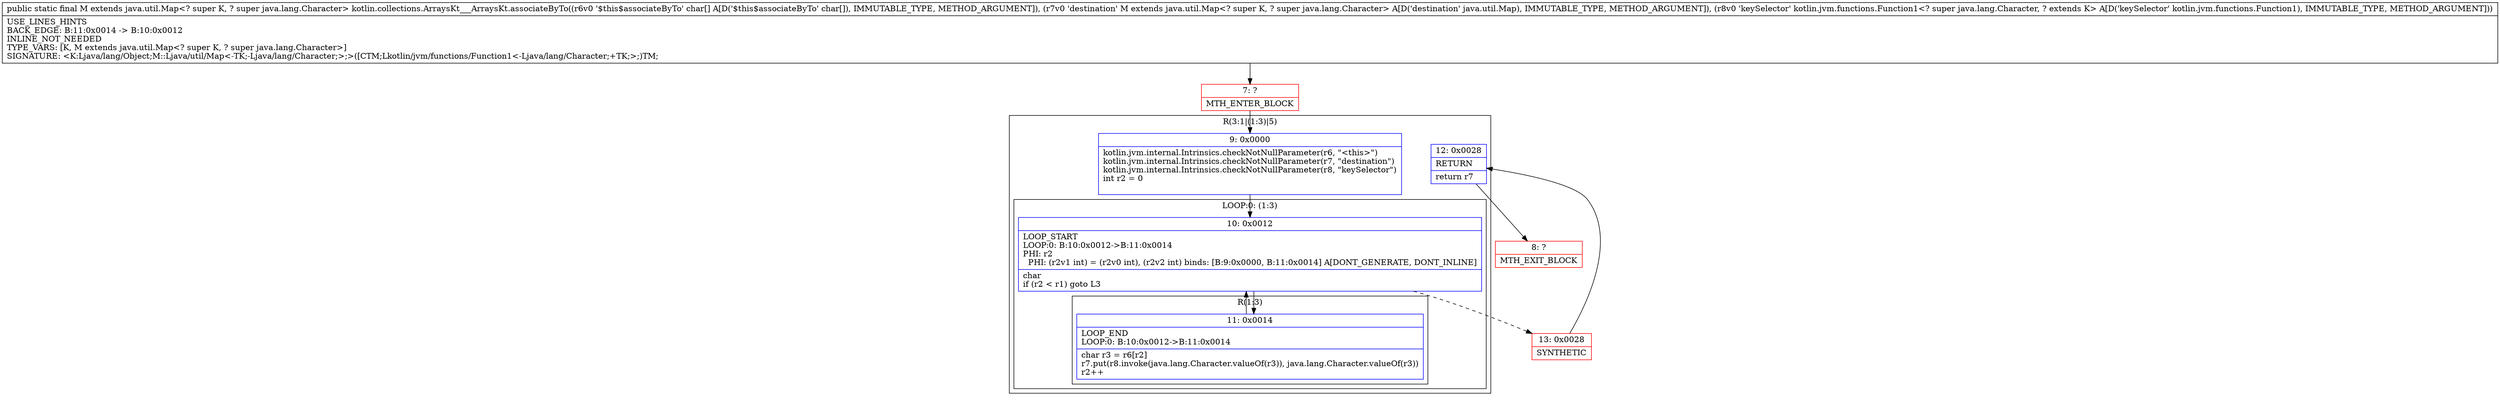 digraph "CFG forkotlin.collections.ArraysKt___ArraysKt.associateByTo([CLjava\/util\/Map;Lkotlin\/jvm\/functions\/Function1;)Ljava\/util\/Map;" {
subgraph cluster_Region_625773541 {
label = "R(3:1|(1:3)|5)";
node [shape=record,color=blue];
Node_9 [shape=record,label="{9\:\ 0x0000|kotlin.jvm.internal.Intrinsics.checkNotNullParameter(r6, \"\<this\>\")\lkotlin.jvm.internal.Intrinsics.checkNotNullParameter(r7, \"destination\")\lkotlin.jvm.internal.Intrinsics.checkNotNullParameter(r8, \"keySelector\")\lint r2 = 0\l\l}"];
subgraph cluster_LoopRegion_576699271 {
label = "LOOP:0: (1:3)";
node [shape=record,color=blue];
Node_10 [shape=record,label="{10\:\ 0x0012|LOOP_START\lLOOP:0: B:10:0x0012\-\>B:11:0x0014\lPHI: r2 \l  PHI: (r2v1 int) = (r2v0 int), (r2v2 int) binds: [B:9:0x0000, B:11:0x0014] A[DONT_GENERATE, DONT_INLINE]\l|char \lif (r2 \< r1) goto L3\l}"];
subgraph cluster_Region_883696106 {
label = "R(1:3)";
node [shape=record,color=blue];
Node_11 [shape=record,label="{11\:\ 0x0014|LOOP_END\lLOOP:0: B:10:0x0012\-\>B:11:0x0014\l|char r3 = r6[r2]\lr7.put(r8.invoke(java.lang.Character.valueOf(r3)), java.lang.Character.valueOf(r3))\lr2++\l}"];
}
}
Node_12 [shape=record,label="{12\:\ 0x0028|RETURN\l|return r7\l}"];
}
Node_7 [shape=record,color=red,label="{7\:\ ?|MTH_ENTER_BLOCK\l}"];
Node_13 [shape=record,color=red,label="{13\:\ 0x0028|SYNTHETIC\l}"];
Node_8 [shape=record,color=red,label="{8\:\ ?|MTH_EXIT_BLOCK\l}"];
MethodNode[shape=record,label="{public static final M extends java.util.Map\<? super K, ? super java.lang.Character\> kotlin.collections.ArraysKt___ArraysKt.associateByTo((r6v0 '$this$associateByTo' char[] A[D('$this$associateByTo' char[]), IMMUTABLE_TYPE, METHOD_ARGUMENT]), (r7v0 'destination' M extends java.util.Map\<? super K, ? super java.lang.Character\> A[D('destination' java.util.Map), IMMUTABLE_TYPE, METHOD_ARGUMENT]), (r8v0 'keySelector' kotlin.jvm.functions.Function1\<? super java.lang.Character, ? extends K\> A[D('keySelector' kotlin.jvm.functions.Function1), IMMUTABLE_TYPE, METHOD_ARGUMENT]))  | USE_LINES_HINTS\lBACK_EDGE: B:11:0x0014 \-\> B:10:0x0012\lINLINE_NOT_NEEDED\lTYPE_VARS: [K, M extends java.util.Map\<? super K, ? super java.lang.Character\>]\lSIGNATURE: \<K:Ljava\/lang\/Object;M::Ljava\/util\/Map\<\-TK;\-Ljava\/lang\/Character;\>;\>([CTM;Lkotlin\/jvm\/functions\/Function1\<\-Ljava\/lang\/Character;+TK;\>;)TM;\l}"];
MethodNode -> Node_7;Node_9 -> Node_10;
Node_10 -> Node_11;
Node_10 -> Node_13[style=dashed];
Node_11 -> Node_10;
Node_12 -> Node_8;
Node_7 -> Node_9;
Node_13 -> Node_12;
}

